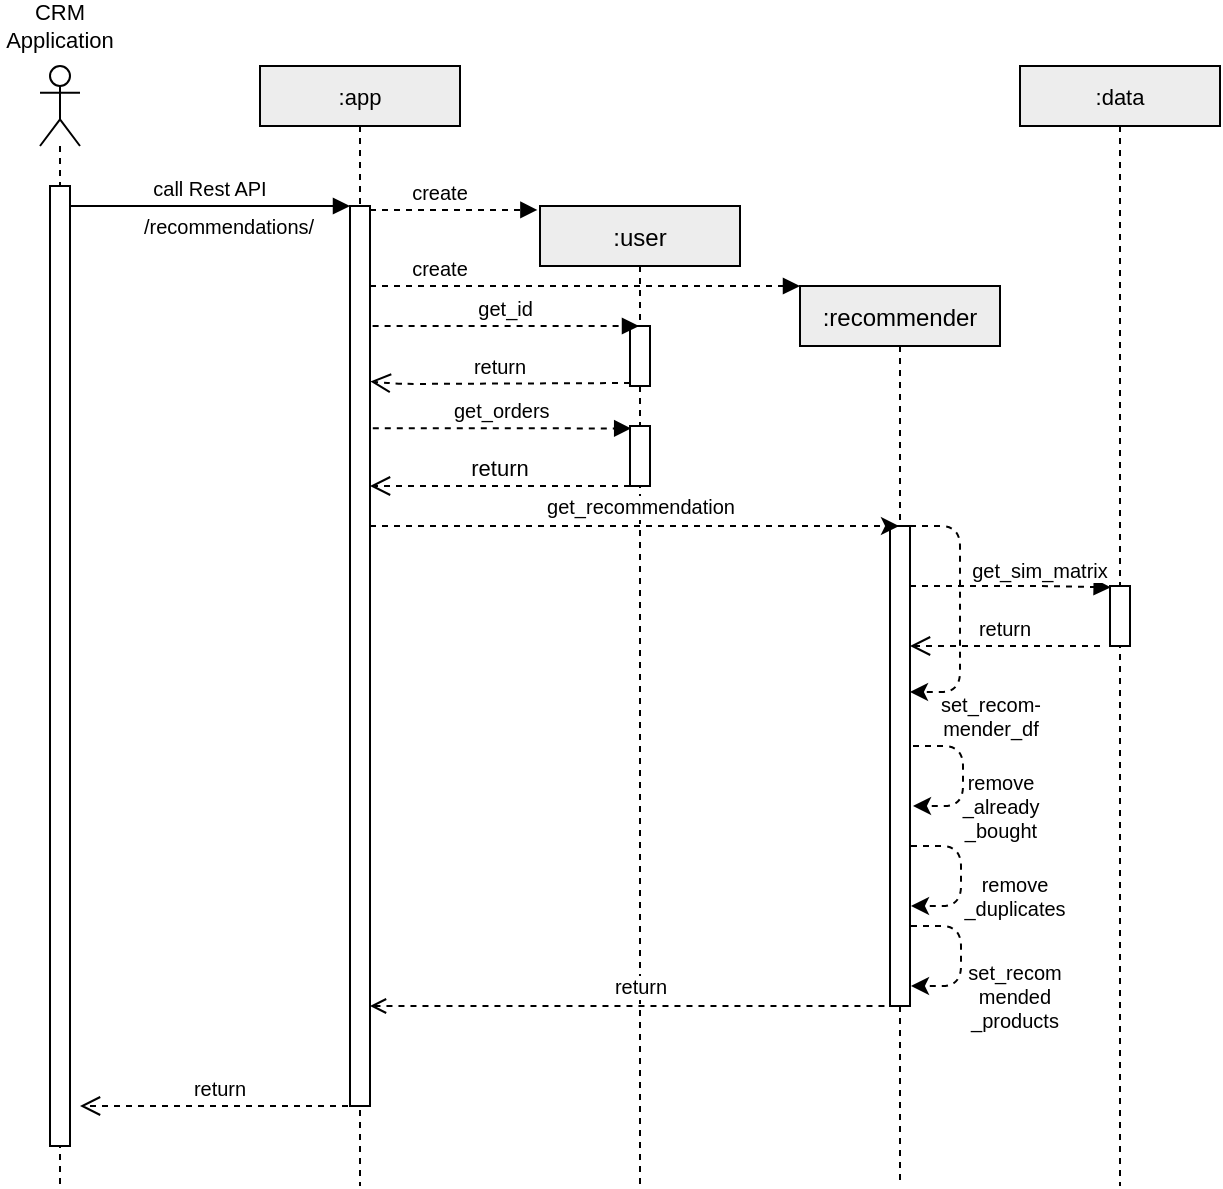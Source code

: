 <mxfile version="14.0.0" type="device"><diagram id="kgpKYQtTHZ0yAKxKKP6v" name="Page-1"><mxGraphModel dx="1113" dy="693" grid="0" gridSize="10" guides="1" tooltips="1" connect="1" arrows="1" fold="1" page="1" pageScale="1" pageWidth="850" pageHeight="1100" math="0" shadow="0"><root><mxCell id="0"/><mxCell id="1" parent="0"/><mxCell id="3nuBFxr9cyL0pnOWT2aG-1" value=":app" style="shape=umlLifeline;perimeter=lifelinePerimeter;container=1;collapsible=0;recursiveResize=0;rounded=0;shadow=0;strokeWidth=1;fontSize=11;size=30;labelBackgroundColor=none;fillColor=#EDEDED;" parent="1" vertex="1"><mxGeometry x="170" y="80" width="100" height="560" as="geometry"/></mxCell><mxCell id="3nuBFxr9cyL0pnOWT2aG-2" value="" style="points=[];perimeter=orthogonalPerimeter;rounded=0;shadow=0;strokeWidth=1;" parent="3nuBFxr9cyL0pnOWT2aG-1" vertex="1"><mxGeometry x="45" y="70" width="10" height="450" as="geometry"/></mxCell><mxCell id="3nuBFxr9cyL0pnOWT2aG-5" value=":user" style="shape=umlLifeline;perimeter=lifelinePerimeter;container=1;collapsible=0;recursiveResize=0;rounded=0;shadow=0;strokeWidth=1;size=30;labelBackgroundColor=none;fillColor=#EDEDED;" parent="1" vertex="1"><mxGeometry x="310" y="150" width="100" height="490" as="geometry"/></mxCell><mxCell id="3nuBFxr9cyL0pnOWT2aG-6" value="" style="points=[];perimeter=orthogonalPerimeter;rounded=0;shadow=0;strokeWidth=1;" parent="3nuBFxr9cyL0pnOWT2aG-5" vertex="1"><mxGeometry x="45" y="60" width="10" height="30" as="geometry"/></mxCell><mxCell id="y84jnhD0d9p2H3wCR6-Q-15" value="" style="points=[];perimeter=orthogonalPerimeter;rounded=0;shadow=0;strokeWidth=1;" vertex="1" parent="3nuBFxr9cyL0pnOWT2aG-5"><mxGeometry x="45" y="110" width="10" height="30" as="geometry"/></mxCell><mxCell id="y84jnhD0d9p2H3wCR6-Q-16" value="return" style="verticalAlign=bottom;endArrow=open;dashed=1;endSize=8;exitX=0;exitY=0.95;shadow=0;strokeWidth=1;" edge="1" parent="3nuBFxr9cyL0pnOWT2aG-5"><mxGeometry relative="1" as="geometry"><mxPoint x="-85.0" y="140" as="targetPoint"/><mxPoint x="45.0" y="140" as="sourcePoint"/><Array as="points"><mxPoint x="-50" y="140"/></Array></mxGeometry></mxCell><mxCell id="3nuBFxr9cyL0pnOWT2aG-7" value="return" style="verticalAlign=bottom;endArrow=open;dashed=1;endSize=8;exitX=0;exitY=0.95;shadow=0;strokeWidth=1;entryX=1.02;entryY=0.195;entryDx=0;entryDy=0;entryPerimeter=0;fontSize=10;" parent="1" source="3nuBFxr9cyL0pnOWT2aG-6" target="3nuBFxr9cyL0pnOWT2aG-2" edge="1"><mxGeometry relative="1" as="geometry"><mxPoint x="230" y="239" as="targetPoint"/><Array as="points"><mxPoint x="240" y="239"/></Array></mxGeometry></mxCell><mxCell id="3nuBFxr9cyL0pnOWT2aG-8" value="create" style="verticalAlign=bottom;endArrow=block;entryX=-0.013;entryY=0.004;shadow=0;strokeWidth=1;dashed=1;entryDx=0;entryDy=0;entryPerimeter=0;fontSize=10;" parent="1" source="3nuBFxr9cyL0pnOWT2aG-2" target="3nuBFxr9cyL0pnOWT2aG-5" edge="1"><mxGeometry x="-0.164" relative="1" as="geometry"><mxPoint x="325" y="160" as="sourcePoint"/><mxPoint as="offset"/></mxGeometry></mxCell><mxCell id="3nuBFxr9cyL0pnOWT2aG-3" value="call Rest API" style="verticalAlign=bottom;startArrow=none;endArrow=block;startSize=8;shadow=0;strokeWidth=1;fontSize=10;startFill=0;" parent="1" target="3nuBFxr9cyL0pnOWT2aG-2" edge="1" source="y84jnhD0d9p2H3wCR6-Q-9"><mxGeometry relative="1" as="geometry"><mxPoint x="90" y="150" as="sourcePoint"/><Array as="points"><mxPoint x="100" y="150"/></Array></mxGeometry></mxCell><mxCell id="y84jnhD0d9p2H3wCR6-Q-5" value="&lt;font style=&quot;font-size: 10px;&quot;&gt;/recommendations/&lt;/font&gt;" style="text;html=1;strokeColor=none;fillColor=none;align=left;verticalAlign=middle;whiteSpace=wrap;rounded=0;fontSize=10;" vertex="1" parent="1"><mxGeometry x="110" y="150" width="40" height="20" as="geometry"/></mxCell><mxCell id="y84jnhD0d9p2H3wCR6-Q-8" value="" style="shape=umlLifeline;participant=umlActor;perimeter=lifelinePerimeter;whiteSpace=wrap;html=1;container=1;collapsible=0;recursiveResize=0;verticalAlign=top;spacingTop=36;outlineConnect=0;fontSize=11;" vertex="1" parent="1"><mxGeometry x="60" y="80" width="20" height="560" as="geometry"/></mxCell><mxCell id="y84jnhD0d9p2H3wCR6-Q-9" value="" style="points=[];perimeter=orthogonalPerimeter;rounded=0;shadow=0;strokeWidth=1;" vertex="1" parent="y84jnhD0d9p2H3wCR6-Q-8"><mxGeometry x="5" y="60" width="10" height="480" as="geometry"/></mxCell><mxCell id="y84jnhD0d9p2H3wCR6-Q-10" value="CRM Application" style="text;html=1;strokeColor=none;fillColor=none;align=center;verticalAlign=middle;whiteSpace=wrap;rounded=0;fontSize=11;" vertex="1" parent="1"><mxGeometry x="40" y="50" width="60" height="20" as="geometry"/></mxCell><mxCell id="y84jnhD0d9p2H3wCR6-Q-11" value=":recommender" style="shape=umlLifeline;perimeter=lifelinePerimeter;container=1;collapsible=0;recursiveResize=0;rounded=0;shadow=0;strokeWidth=1;size=30;labelBackgroundColor=none;fillColor=#EDEDED;" vertex="1" parent="1"><mxGeometry x="440" y="190" width="100" height="450" as="geometry"/></mxCell><mxCell id="y84jnhD0d9p2H3wCR6-Q-19" value="" style="points=[];perimeter=orthogonalPerimeter;rounded=0;shadow=0;strokeWidth=1;" vertex="1" parent="y84jnhD0d9p2H3wCR6-Q-11"><mxGeometry x="45" y="120" width="10" height="240" as="geometry"/></mxCell><mxCell id="y84jnhD0d9p2H3wCR6-Q-28" style="edgeStyle=orthogonalEdgeStyle;rounded=1;orthogonalLoop=1;jettySize=auto;html=1;dashed=1;startArrow=none;startFill=0;fontSize=11;" edge="1" parent="y84jnhD0d9p2H3wCR6-Q-11"><mxGeometry relative="1" as="geometry"><mxPoint x="55" y="120" as="sourcePoint"/><mxPoint x="55" y="203" as="targetPoint"/><Array as="points"><mxPoint x="55" y="120"/><mxPoint x="80" y="120"/><mxPoint x="80" y="203"/></Array></mxGeometry></mxCell><mxCell id="y84jnhD0d9p2H3wCR6-Q-13" value="create" style="verticalAlign=bottom;endArrow=block;shadow=0;strokeWidth=1;dashed=1;fontSize=10;" edge="1" parent="1"><mxGeometry x="-0.674" relative="1" as="geometry"><mxPoint x="225" y="190" as="sourcePoint"/><mxPoint x="440" y="190" as="targetPoint"/><mxPoint as="offset"/></mxGeometry></mxCell><mxCell id="y84jnhD0d9p2H3wCR6-Q-14" value="get_id" style="verticalAlign=bottom;endArrow=block;shadow=0;strokeWidth=1;dashed=1;fontSize=10;" edge="1" parent="1"><mxGeometry relative="1" as="geometry"><mxPoint x="226.3" y="210.0" as="sourcePoint"/><mxPoint x="359.5" y="210" as="targetPoint"/></mxGeometry></mxCell><mxCell id="y84jnhD0d9p2H3wCR6-Q-23" value="return" style="verticalAlign=bottom;endArrow=open;dashed=1;endSize=8;shadow=0;strokeWidth=1;fontSize=10;" edge="1" parent="1"><mxGeometry relative="1" as="geometry"><mxPoint x="80" y="600" as="targetPoint"/><mxPoint x="220" y="600" as="sourcePoint"/><Array as="points"/></mxGeometry></mxCell><mxCell id="y84jnhD0d9p2H3wCR6-Q-24" value=":data" style="shape=umlLifeline;perimeter=lifelinePerimeter;container=1;collapsible=0;recursiveResize=0;rounded=0;shadow=0;strokeWidth=1;fontSize=11;size=30;labelBackgroundColor=none;fillColor=#EDEDED;" vertex="1" parent="1"><mxGeometry x="550" y="80" width="100" height="560" as="geometry"/></mxCell><mxCell id="y84jnhD0d9p2H3wCR6-Q-25" value="" style="points=[];perimeter=orthogonalPerimeter;rounded=0;shadow=0;strokeWidth=1;" vertex="1" parent="y84jnhD0d9p2H3wCR6-Q-24"><mxGeometry x="45" y="260" width="10" height="30" as="geometry"/></mxCell><mxCell id="y84jnhD0d9p2H3wCR6-Q-26" value="get_sim_matrix" style="verticalAlign=bottom;endArrow=block;shadow=0;strokeWidth=1;dashed=1;entryX=0.033;entryY=0.022;entryDx=0;entryDy=0;entryPerimeter=0;fontSize=10;" edge="1" parent="1" target="y84jnhD0d9p2H3wCR6-Q-25"><mxGeometry x="0.296" y="-1" relative="1" as="geometry"><mxPoint x="495" y="340.0" as="sourcePoint"/><mxPoint x="600" y="320" as="targetPoint"/><Array as="points"><mxPoint x="560" y="340"/></Array><mxPoint as="offset"/></mxGeometry></mxCell><mxCell id="y84jnhD0d9p2H3wCR6-Q-27" value="return" style="verticalAlign=bottom;endArrow=open;dashed=1;endSize=8;exitX=0;exitY=0.95;shadow=0;strokeWidth=1;fontSize=10;" edge="1" parent="1"><mxGeometry relative="1" as="geometry"><mxPoint x="495" y="370" as="targetPoint"/><mxPoint x="590" y="370" as="sourcePoint"/><Array as="points"><mxPoint x="495" y="370"/></Array></mxGeometry></mxCell><mxCell id="y84jnhD0d9p2H3wCR6-Q-29" value="&lt;font style=&quot;font-size: 10px;&quot;&gt;set_recom-&lt;br style=&quot;font-size: 10px;&quot;&gt;mender_df&lt;/font&gt;" style="text;html=1;align=center;verticalAlign=middle;resizable=0;points=[];autosize=1;fontSize=10;" vertex="1" parent="1"><mxGeometry x="500" y="390" width="70" height="30" as="geometry"/></mxCell><mxCell id="y84jnhD0d9p2H3wCR6-Q-31" style="edgeStyle=orthogonalEdgeStyle;rounded=1;orthogonalLoop=1;jettySize=auto;html=1;dashed=1;startArrow=none;startFill=0;fontSize=11;" edge="1" parent="1"><mxGeometry relative="1" as="geometry"><mxPoint x="496.51" y="420" as="sourcePoint"/><mxPoint x="496.51" y="450" as="targetPoint"/><Array as="points"><mxPoint x="521.51" y="420"/><mxPoint x="521.51" y="450"/><mxPoint x="496.51" y="450"/></Array></mxGeometry></mxCell><mxCell id="y84jnhD0d9p2H3wCR6-Q-32" style="edgeStyle=orthogonalEdgeStyle;rounded=1;orthogonalLoop=1;jettySize=auto;html=1;dashed=1;startArrow=none;startFill=0;fontSize=11;" edge="1" parent="1"><mxGeometry relative="1" as="geometry"><mxPoint x="495.5" y="470" as="sourcePoint"/><mxPoint x="495.5" y="500" as="targetPoint"/><Array as="points"><mxPoint x="520.5" y="470"/><mxPoint x="520.5" y="500"/><mxPoint x="495.5" y="500"/></Array></mxGeometry></mxCell><mxCell id="y84jnhD0d9p2H3wCR6-Q-33" value="&lt;font style=&quot;font-size: 10px;&quot;&gt;remove&lt;br style=&quot;font-size: 10px;&quot;&gt;_already&lt;br style=&quot;font-size: 10px;&quot;&gt;_bought&lt;/font&gt;" style="text;html=1;align=center;verticalAlign=middle;resizable=0;points=[];autosize=1;fontSize=10;" vertex="1" parent="1"><mxGeometry x="514.5" y="430" width="50" height="40" as="geometry"/></mxCell><mxCell id="y84jnhD0d9p2H3wCR6-Q-34" value="&lt;font style=&quot;font-size: 10px;&quot;&gt;remove&lt;br style=&quot;font-size: 10px;&quot;&gt;_duplicates&lt;br style=&quot;font-size: 10px;&quot;&gt;&lt;/font&gt;" style="text;html=1;align=center;verticalAlign=middle;resizable=0;points=[];autosize=1;fontSize=10;" vertex="1" parent="1"><mxGeometry x="511.5" y="480" width="70" height="30" as="geometry"/></mxCell><mxCell id="y84jnhD0d9p2H3wCR6-Q-35" style="edgeStyle=orthogonalEdgeStyle;rounded=1;orthogonalLoop=1;jettySize=auto;html=1;dashed=1;startArrow=none;startFill=0;fontSize=11;" edge="1" parent="1"><mxGeometry relative="1" as="geometry"><mxPoint x="495.5" y="510" as="sourcePoint"/><mxPoint x="495.5" y="540" as="targetPoint"/><Array as="points"><mxPoint x="520.5" y="510"/><mxPoint x="520.5" y="540"/><mxPoint x="495.5" y="540"/></Array></mxGeometry></mxCell><mxCell id="y84jnhD0d9p2H3wCR6-Q-36" value="&lt;font style=&quot;font-size: 10px;&quot;&gt;set_recom&lt;br style=&quot;font-size: 10px;&quot;&gt;mended&lt;br style=&quot;font-size: 10px;&quot;&gt;_products&lt;/font&gt;" style="text;html=1;align=center;verticalAlign=middle;resizable=0;points=[];autosize=1;fontSize=10;" vertex="1" parent="1"><mxGeometry x="516.5" y="525" width="60" height="40" as="geometry"/></mxCell><mxCell id="y84jnhD0d9p2H3wCR6-Q-17" value="get_orders" style="verticalAlign=bottom;endArrow=block;shadow=0;strokeWidth=1;dashed=1;entryX=0.059;entryY=0.04;entryDx=0;entryDy=0;entryPerimeter=0;exitX=1.14;exitY=0.247;exitDx=0;exitDy=0;exitPerimeter=0;fontSize=10;" edge="1" parent="1" source="3nuBFxr9cyL0pnOWT2aG-2" target="y84jnhD0d9p2H3wCR6-Q-15"><mxGeometry relative="1" as="geometry"><mxPoint x="226.3" y="275" as="sourcePoint"/><mxPoint x="357" y="274.0" as="targetPoint"/></mxGeometry></mxCell><mxCell id="y84jnhD0d9p2H3wCR6-Q-38" style="edgeStyle=orthogonalEdgeStyle;rounded=1;orthogonalLoop=1;jettySize=auto;html=1;dashed=1;startArrow=none;startFill=0;fontSize=10;" edge="1" parent="1" source="3nuBFxr9cyL0pnOWT2aG-2" target="y84jnhD0d9p2H3wCR6-Q-11"><mxGeometry relative="1" as="geometry"><Array as="points"><mxPoint x="360" y="310"/><mxPoint x="360" y="310"/></Array></mxGeometry></mxCell><mxCell id="y84jnhD0d9p2H3wCR6-Q-39" value="get_recommendation" style="edgeLabel;html=1;align=center;verticalAlign=middle;resizable=0;points=[];fontSize=10;" vertex="1" connectable="0" parent="y84jnhD0d9p2H3wCR6-Q-38"><mxGeometry x="-0.091" y="1" relative="1" as="geometry"><mxPoint x="15" y="-9" as="offset"/></mxGeometry></mxCell><mxCell id="y84jnhD0d9p2H3wCR6-Q-40" value="return" style="edgeStyle=orthogonalEdgeStyle;rounded=1;orthogonalLoop=1;jettySize=auto;html=1;dashed=1;startArrow=open;startFill=0;fontSize=10;endArrow=none;endFill=0;" edge="1" parent="1" source="3nuBFxr9cyL0pnOWT2aG-2" target="y84jnhD0d9p2H3wCR6-Q-11"><mxGeometry x="0.021" y="10" relative="1" as="geometry"><mxPoint x="225" y="310.0" as="sourcePoint"/><mxPoint x="489.5" y="310.0" as="targetPoint"/><Array as="points"><mxPoint x="420" y="550"/><mxPoint x="420" y="550"/></Array><mxPoint as="offset"/></mxGeometry></mxCell></root></mxGraphModel></diagram></mxfile>